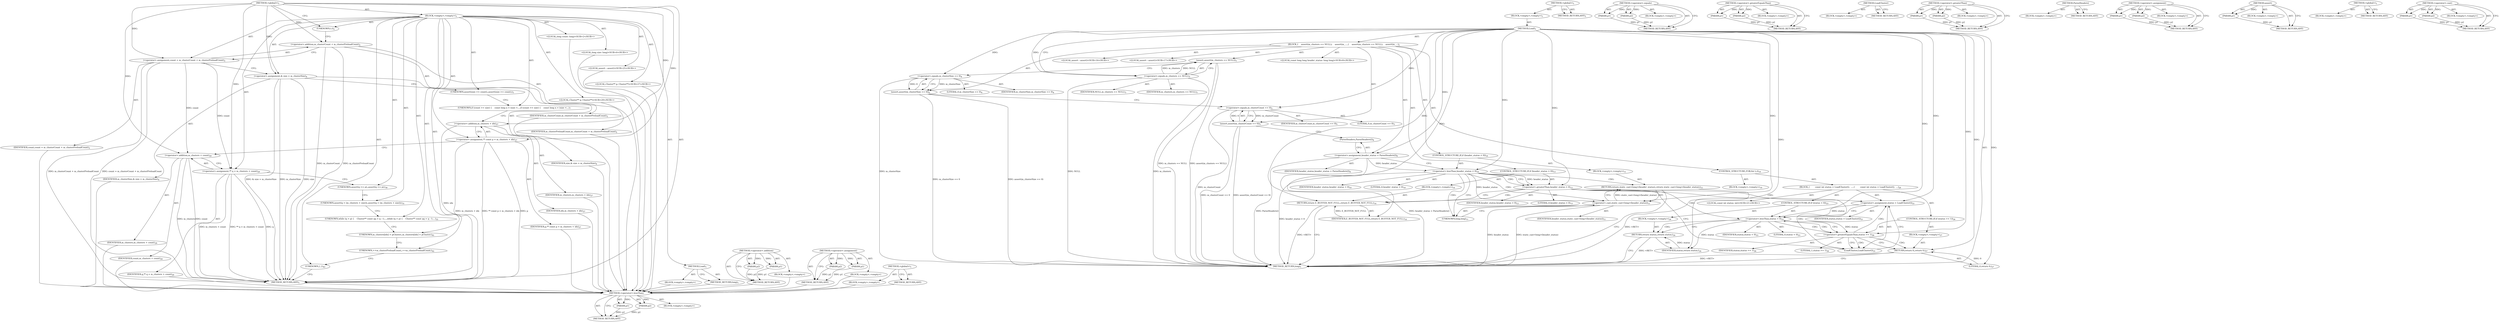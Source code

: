 digraph "&lt;global&gt;" {
vulnerable_105 [label=<(METHOD,&lt;operator&gt;.lessThan)>];
vulnerable_106 [label=<(PARAM,p1)>];
vulnerable_107 [label=<(PARAM,p2)>];
vulnerable_108 [label=<(BLOCK,&lt;empty&gt;,&lt;empty&gt;)>];
vulnerable_109 [label=<(METHOD_RETURN,ANY)>];
vulnerable_6 [label=<(METHOD,&lt;global&gt;)<SUB>1</SUB>>];
vulnerable_7 [label=<(BLOCK,&lt;empty&gt;,&lt;empty&gt;)<SUB>1</SUB>>];
vulnerable_8 [label=<(METHOD,Load)<SUB>1</SUB>>];
vulnerable_9 [label=<(BLOCK,{
    assert(m_clusters == NULL);
    assert(m_...,{
    assert(m_clusters == NULL);
    assert(m_...)<SUB>2</SUB>>];
vulnerable_10 [label=<(assert,assert(m_clusters == NULL))<SUB>3</SUB>>];
vulnerable_11 [label=<(&lt;operator&gt;.equals,m_clusters == NULL)<SUB>3</SUB>>];
vulnerable_12 [label=<(IDENTIFIER,m_clusters,m_clusters == NULL)<SUB>3</SUB>>];
vulnerable_13 [label=<(IDENTIFIER,NULL,m_clusters == NULL)<SUB>3</SUB>>];
vulnerable_14 [label=<(assert,assert(m_clusterSize == 0))<SUB>4</SUB>>];
vulnerable_15 [label=<(&lt;operator&gt;.equals,m_clusterSize == 0)<SUB>4</SUB>>];
vulnerable_16 [label=<(IDENTIFIER,m_clusterSize,m_clusterSize == 0)<SUB>4</SUB>>];
vulnerable_17 [label=<(LITERAL,0,m_clusterSize == 0)<SUB>4</SUB>>];
vulnerable_18 [label=<(assert,assert(m_clusterCount == 0))<SUB>5</SUB>>];
vulnerable_19 [label=<(&lt;operator&gt;.equals,m_clusterCount == 0)<SUB>5</SUB>>];
vulnerable_20 [label=<(IDENTIFIER,m_clusterCount,m_clusterCount == 0)<SUB>5</SUB>>];
vulnerable_21 [label=<(LITERAL,0,m_clusterCount == 0)<SUB>5</SUB>>];
vulnerable_22 [label="<(LOCAL,const long long header_status: long long)<SUB>8</SUB>>"];
vulnerable_23 [label=<(&lt;operator&gt;.assignment,header_status = ParseHeaders())<SUB>8</SUB>>];
vulnerable_24 [label=<(IDENTIFIER,header_status,header_status = ParseHeaders())<SUB>8</SUB>>];
vulnerable_25 [label=<(ParseHeaders,ParseHeaders())<SUB>8</SUB>>];
vulnerable_26 [label=<(CONTROL_STRUCTURE,IF,if (header_status &lt; 0))<SUB>10</SUB>>];
vulnerable_27 [label=<(&lt;operator&gt;.lessThan,header_status &lt; 0)<SUB>10</SUB>>];
vulnerable_28 [label=<(IDENTIFIER,header_status,header_status &lt; 0)<SUB>10</SUB>>];
vulnerable_29 [label=<(LITERAL,0,header_status &lt; 0)<SUB>10</SUB>>];
vulnerable_30 [label=<(BLOCK,&lt;empty&gt;,&lt;empty&gt;)<SUB>11</SUB>>];
vulnerable_31 [label=<(RETURN,return static_cast&lt;long&gt;(header_status);,return static_cast&lt;long&gt;(header_status);)<SUB>11</SUB>>];
vulnerable_32 [label=<(&lt;operator&gt;.cast,static_cast&lt;long&gt;(header_status))<SUB>11</SUB>>];
vulnerable_33 [label=<(UNKNOWN,long,long)<SUB>11</SUB>>];
vulnerable_34 [label=<(IDENTIFIER,header_status,static_cast&lt;long&gt;(header_status))<SUB>11</SUB>>];
vulnerable_35 [label=<(CONTROL_STRUCTURE,IF,if (header_status &gt; 0))<SUB>13</SUB>>];
vulnerable_36 [label=<(&lt;operator&gt;.greaterThan,header_status &gt; 0)<SUB>13</SUB>>];
vulnerable_37 [label=<(IDENTIFIER,header_status,header_status &gt; 0)<SUB>13</SUB>>];
vulnerable_38 [label=<(LITERAL,0,header_status &gt; 0)<SUB>13</SUB>>];
vulnerable_39 [label=<(BLOCK,&lt;empty&gt;,&lt;empty&gt;)<SUB>14</SUB>>];
vulnerable_40 [label=<(RETURN,return E_BUFFER_NOT_FULL;,return E_BUFFER_NOT_FULL;)<SUB>14</SUB>>];
vulnerable_41 [label=<(IDENTIFIER,E_BUFFER_NOT_FULL,return E_BUFFER_NOT_FULL;)<SUB>14</SUB>>];
vulnerable_42 [label="<(LOCAL,assert : assert)<SUB>16</SUB>>"];
vulnerable_43 [label="<(LOCAL,assert : assert)<SUB>17</SUB>>"];
vulnerable_44 [label=<(CONTROL_STRUCTURE,FOR,for (;;))<SUB>19</SUB>>];
vulnerable_45 [label=<(BLOCK,&lt;empty&gt;,&lt;empty&gt;)<SUB>19</SUB>>];
vulnerable_46 [label=<(BLOCK,{
        const int status = LoadCluster();
 
 ...,{
        const int status = LoadCluster();
 
 ...)<SUB>20</SUB>>];
vulnerable_47 [label="<(LOCAL,const int status: int)<SUB>21</SUB>>"];
vulnerable_48 [label=<(&lt;operator&gt;.assignment,status = LoadCluster())<SUB>21</SUB>>];
vulnerable_49 [label=<(IDENTIFIER,status,status = LoadCluster())<SUB>21</SUB>>];
vulnerable_50 [label=<(LoadCluster,LoadCluster())<SUB>21</SUB>>];
vulnerable_51 [label=<(CONTROL_STRUCTURE,IF,if (status &lt; 0))<SUB>23</SUB>>];
vulnerable_52 [label=<(&lt;operator&gt;.lessThan,status &lt; 0)<SUB>23</SUB>>];
vulnerable_53 [label=<(IDENTIFIER,status,status &lt; 0)<SUB>23</SUB>>];
vulnerable_54 [label=<(LITERAL,0,status &lt; 0)<SUB>23</SUB>>];
vulnerable_55 [label=<(BLOCK,&lt;empty&gt;,&lt;empty&gt;)<SUB>24</SUB>>];
vulnerable_56 [label=<(RETURN,return status;,return status;)<SUB>24</SUB>>];
vulnerable_57 [label=<(IDENTIFIER,status,return status;)<SUB>24</SUB>>];
vulnerable_58 [label=<(CONTROL_STRUCTURE,IF,if (status &gt;= 1))<SUB>26</SUB>>];
vulnerable_59 [label=<(&lt;operator&gt;.greaterEqualsThan,status &gt;= 1)<SUB>26</SUB>>];
vulnerable_60 [label=<(IDENTIFIER,status,status &gt;= 1)<SUB>26</SUB>>];
vulnerable_61 [label=<(LITERAL,1,status &gt;= 1)<SUB>26</SUB>>];
vulnerable_62 [label=<(BLOCK,&lt;empty&gt;,&lt;empty&gt;)<SUB>27</SUB>>];
vulnerable_63 [label=<(RETURN,return 0;,return 0;)<SUB>27</SUB>>];
vulnerable_64 [label=<(LITERAL,0,return 0;)<SUB>27</SUB>>];
vulnerable_65 [label=<(METHOD_RETURN,long)<SUB>1</SUB>>];
vulnerable_67 [label=<(METHOD_RETURN,ANY)<SUB>1</SUB>>];
vulnerable_92 [label=<(METHOD,&lt;operator&gt;.equals)>];
vulnerable_93 [label=<(PARAM,p1)>];
vulnerable_94 [label=<(PARAM,p2)>];
vulnerable_95 [label=<(BLOCK,&lt;empty&gt;,&lt;empty&gt;)>];
vulnerable_96 [label=<(METHOD_RETURN,ANY)>];
vulnerable_123 [label=<(METHOD,&lt;operator&gt;.greaterEqualsThan)>];
vulnerable_124 [label=<(PARAM,p1)>];
vulnerable_125 [label=<(PARAM,p2)>];
vulnerable_126 [label=<(BLOCK,&lt;empty&gt;,&lt;empty&gt;)>];
vulnerable_127 [label=<(METHOD_RETURN,ANY)>];
vulnerable_120 [label=<(METHOD,LoadCluster)>];
vulnerable_121 [label=<(BLOCK,&lt;empty&gt;,&lt;empty&gt;)>];
vulnerable_122 [label=<(METHOD_RETURN,ANY)>];
vulnerable_115 [label=<(METHOD,&lt;operator&gt;.greaterThan)>];
vulnerable_116 [label=<(PARAM,p1)>];
vulnerable_117 [label=<(PARAM,p2)>];
vulnerable_118 [label=<(BLOCK,&lt;empty&gt;,&lt;empty&gt;)>];
vulnerable_119 [label=<(METHOD_RETURN,ANY)>];
vulnerable_102 [label=<(METHOD,ParseHeaders)>];
vulnerable_103 [label=<(BLOCK,&lt;empty&gt;,&lt;empty&gt;)>];
vulnerable_104 [label=<(METHOD_RETURN,ANY)>];
vulnerable_97 [label=<(METHOD,&lt;operator&gt;.assignment)>];
vulnerable_98 [label=<(PARAM,p1)>];
vulnerable_99 [label=<(PARAM,p2)>];
vulnerable_100 [label=<(BLOCK,&lt;empty&gt;,&lt;empty&gt;)>];
vulnerable_101 [label=<(METHOD_RETURN,ANY)>];
vulnerable_88 [label=<(METHOD,assert)>];
vulnerable_89 [label=<(PARAM,p1)>];
vulnerable_90 [label=<(BLOCK,&lt;empty&gt;,&lt;empty&gt;)>];
vulnerable_91 [label=<(METHOD_RETURN,ANY)>];
vulnerable_82 [label=<(METHOD,&lt;global&gt;)<SUB>1</SUB>>];
vulnerable_83 [label=<(BLOCK,&lt;empty&gt;,&lt;empty&gt;)>];
vulnerable_84 [label=<(METHOD_RETURN,ANY)>];
vulnerable_110 [label=<(METHOD,&lt;operator&gt;.cast)>];
vulnerable_111 [label=<(PARAM,p1)>];
vulnerable_112 [label=<(PARAM,p2)>];
vulnerable_113 [label=<(BLOCK,&lt;empty&gt;,&lt;empty&gt;)>];
vulnerable_114 [label=<(METHOD_RETURN,ANY)>];
fixed_6 [label=<(METHOD,&lt;global&gt;)<SUB>1</SUB>>];
fixed_7 [label=<(BLOCK,&lt;empty&gt;,&lt;empty&gt;)<SUB>1</SUB>>];
fixed_8 [label=<(METHOD,Load)<SUB>1</SUB>>];
fixed_9 [label=<(BLOCK,&lt;empty&gt;,&lt;empty&gt;)>];
fixed_10 [label=<(METHOD_RETURN,long)<SUB>1</SUB>>];
fixed_12 [label=<(UNKNOWN,t,t)<SUB>2</SUB>>];
fixed_13 [label="<(LOCAL,long count: long)<SUB>2</SUB>>"];
fixed_14 [label=<(&lt;operator&gt;.assignment,count = m_clusterCount + m_clusterPreloadCount)<SUB>2</SUB>>];
fixed_15 [label=<(IDENTIFIER,count,count = m_clusterCount + m_clusterPreloadCount)<SUB>2</SUB>>];
fixed_16 [label=<(&lt;operator&gt;.addition,m_clusterCount + m_clusterPreloadCount)<SUB>2</SUB>>];
fixed_17 [label=<(IDENTIFIER,m_clusterCount,m_clusterCount + m_clusterPreloadCount)<SUB>2</SUB>>];
fixed_18 [label=<(IDENTIFIER,m_clusterPreloadCount,m_clusterCount + m_clusterPreloadCount)<SUB>2</SUB>>];
fixed_19 [label="<(LOCAL,long size: long)<SUB>4</SUB>>"];
fixed_20 [label=<(&lt;operator&gt;.assignment,&amp; size = m_clusterSize)<SUB>4</SUB>>];
fixed_21 [label=<(IDENTIFIER,size,&amp; size = m_clusterSize)<SUB>4</SUB>>];
fixed_22 [label=<(IDENTIFIER,m_clusterSize,&amp; size = m_clusterSize)<SUB>4</SUB>>];
fixed_23 [label=<(UNKNOWN,assert(size &gt;= count);,assert(size &gt;= count);)<SUB>5</SUB>>];
fixed_24 [label=<(UNKNOWN,if (count &gt;= size) {
    const long n = (size &lt;...,if (count &gt;= size) {
    const long n = (size &lt;...)<SUB>7</SUB>>];
fixed_25 [label="<(LOCAL,assert : assert)<SUB>25</SUB>>"];
fixed_26 [label="<(LOCAL,Cluster** p: Cluster**)<SUB>27</SUB>>"];
fixed_27 [label=<(&lt;operator&gt;.assignment,** const p = m_clusters + idx)<SUB>27</SUB>>];
fixed_28 [label=<(IDENTIFIER,p,** const p = m_clusters + idx)<SUB>27</SUB>>];
fixed_29 [label=<(&lt;operator&gt;.addition,m_clusters + idx)<SUB>27</SUB>>];
fixed_30 [label=<(IDENTIFIER,m_clusters,m_clusters + idx)<SUB>27</SUB>>];
fixed_31 [label=<(IDENTIFIER,idx,m_clusters + idx)<SUB>27</SUB>>];
fixed_32 [label="<(LOCAL,Cluster** q: Cluster**)<SUB>29</SUB>>"];
fixed_33 [label=<(&lt;operator&gt;.assignment,** q = m_clusters + count)<SUB>29</SUB>>];
fixed_34 [label=<(IDENTIFIER,q,** q = m_clusters + count)<SUB>29</SUB>>];
fixed_35 [label=<(&lt;operator&gt;.addition,m_clusters + count)<SUB>29</SUB>>];
fixed_36 [label=<(IDENTIFIER,m_clusters,m_clusters + count)<SUB>29</SUB>>];
fixed_37 [label=<(IDENTIFIER,count,m_clusters + count)<SUB>29</SUB>>];
fixed_38 [label=<(UNKNOWN,assert(q &gt;= p);,assert(q &gt;= p);)<SUB>30</SUB>>];
fixed_39 [label=<(UNKNOWN,assert(q &lt; (m_clusters + size));,assert(q &lt; (m_clusters + size));)<SUB>31</SUB>>];
fixed_40 [label=<(UNKNOWN,while (q &gt; p) {
    Cluster** const qq = q - 1;...,while (q &gt; p) {
    Cluster** const qq = q - 1;...)<SUB>33</SUB>>];
fixed_41 [label=<(UNKNOWN,m_clusters[idx] = pCluster;,m_clusters[idx] = pCluster;)<SUB>41</SUB>>];
fixed_42 [label=<(UNKNOWN,++m_clusterPreloadCount;,++m_clusterPreloadCount;)<SUB>42</SUB>>];
fixed_43 [label=<(UNKNOWN,},})<SUB>43</SUB>>];
fixed_44 [label=<(METHOD_RETURN,ANY)<SUB>1</SUB>>];
fixed_66 [label=<(METHOD,&lt;operator&gt;.addition)>];
fixed_67 [label=<(PARAM,p1)>];
fixed_68 [label=<(PARAM,p2)>];
fixed_69 [label=<(BLOCK,&lt;empty&gt;,&lt;empty&gt;)>];
fixed_70 [label=<(METHOD_RETURN,ANY)>];
fixed_61 [label=<(METHOD,&lt;operator&gt;.assignment)>];
fixed_62 [label=<(PARAM,p1)>];
fixed_63 [label=<(PARAM,p2)>];
fixed_64 [label=<(BLOCK,&lt;empty&gt;,&lt;empty&gt;)>];
fixed_65 [label=<(METHOD_RETURN,ANY)>];
fixed_55 [label=<(METHOD,&lt;global&gt;)<SUB>1</SUB>>];
fixed_56 [label=<(BLOCK,&lt;empty&gt;,&lt;empty&gt;)>];
fixed_57 [label=<(METHOD_RETURN,ANY)>];
vulnerable_105 -> vulnerable_106  [key=0, label="AST: "];
vulnerable_105 -> vulnerable_106  [key=1, label="DDG: "];
vulnerable_105 -> vulnerable_108  [key=0, label="AST: "];
vulnerable_105 -> vulnerable_107  [key=0, label="AST: "];
vulnerable_105 -> vulnerable_107  [key=1, label="DDG: "];
vulnerable_105 -> vulnerable_109  [key=0, label="AST: "];
vulnerable_105 -> vulnerable_109  [key=1, label="CFG: "];
vulnerable_106 -> vulnerable_109  [key=0, label="DDG: p1"];
vulnerable_107 -> vulnerable_109  [key=0, label="DDG: p2"];
vulnerable_6 -> vulnerable_7  [key=0, label="AST: "];
vulnerable_6 -> vulnerable_67  [key=0, label="AST: "];
vulnerable_6 -> vulnerable_67  [key=1, label="CFG: "];
vulnerable_7 -> vulnerable_8  [key=0, label="AST: "];
vulnerable_8 -> vulnerable_9  [key=0, label="AST: "];
vulnerable_8 -> vulnerable_65  [key=0, label="AST: "];
vulnerable_8 -> vulnerable_11  [key=0, label="CFG: "];
vulnerable_8 -> vulnerable_11  [key=1, label="DDG: "];
vulnerable_8 -> vulnerable_23  [key=0, label="DDG: "];
vulnerable_8 -> vulnerable_15  [key=0, label="DDG: "];
vulnerable_8 -> vulnerable_19  [key=0, label="DDG: "];
vulnerable_8 -> vulnerable_27  [key=0, label="DDG: "];
vulnerable_8 -> vulnerable_36  [key=0, label="DDG: "];
vulnerable_8 -> vulnerable_40  [key=0, label="DDG: "];
vulnerable_8 -> vulnerable_48  [key=0, label="DDG: "];
vulnerable_8 -> vulnerable_32  [key=0, label="DDG: "];
vulnerable_8 -> vulnerable_41  [key=0, label="DDG: "];
vulnerable_8 -> vulnerable_52  [key=0, label="DDG: "];
vulnerable_8 -> vulnerable_59  [key=0, label="DDG: "];
vulnerable_8 -> vulnerable_63  [key=0, label="DDG: "];
vulnerable_8 -> vulnerable_57  [key=0, label="DDG: "];
vulnerable_8 -> vulnerable_64  [key=0, label="DDG: "];
vulnerable_9 -> vulnerable_10  [key=0, label="AST: "];
vulnerable_9 -> vulnerable_14  [key=0, label="AST: "];
vulnerable_9 -> vulnerable_18  [key=0, label="AST: "];
vulnerable_9 -> vulnerable_22  [key=0, label="AST: "];
vulnerable_9 -> vulnerable_23  [key=0, label="AST: "];
vulnerable_9 -> vulnerable_26  [key=0, label="AST: "];
vulnerable_9 -> vulnerable_35  [key=0, label="AST: "];
vulnerable_9 -> vulnerable_42  [key=0, label="AST: "];
vulnerable_9 -> vulnerable_43  [key=0, label="AST: "];
vulnerable_9 -> vulnerable_44  [key=0, label="AST: "];
vulnerable_10 -> vulnerable_11  [key=0, label="AST: "];
vulnerable_10 -> vulnerable_15  [key=0, label="CFG: "];
vulnerable_10 -> vulnerable_65  [key=0, label="DDG: m_clusters == NULL"];
vulnerable_10 -> vulnerable_65  [key=1, label="DDG: assert(m_clusters == NULL)"];
vulnerable_11 -> vulnerable_12  [key=0, label="AST: "];
vulnerable_11 -> vulnerable_13  [key=0, label="AST: "];
vulnerable_11 -> vulnerable_10  [key=0, label="CFG: "];
vulnerable_11 -> vulnerable_10  [key=1, label="DDG: m_clusters"];
vulnerable_11 -> vulnerable_10  [key=2, label="DDG: NULL"];
vulnerable_11 -> vulnerable_65  [key=0, label="DDG: m_clusters"];
vulnerable_11 -> vulnerable_65  [key=1, label="DDG: NULL"];
vulnerable_14 -> vulnerable_15  [key=0, label="AST: "];
vulnerable_14 -> vulnerable_19  [key=0, label="CFG: "];
vulnerable_14 -> vulnerable_65  [key=0, label="DDG: m_clusterSize == 0"];
vulnerable_14 -> vulnerable_65  [key=1, label="DDG: assert(m_clusterSize == 0)"];
vulnerable_15 -> vulnerable_16  [key=0, label="AST: "];
vulnerable_15 -> vulnerable_17  [key=0, label="AST: "];
vulnerable_15 -> vulnerable_14  [key=0, label="CFG: "];
vulnerable_15 -> vulnerable_14  [key=1, label="DDG: m_clusterSize"];
vulnerable_15 -> vulnerable_14  [key=2, label="DDG: 0"];
vulnerable_15 -> vulnerable_65  [key=0, label="DDG: m_clusterSize"];
vulnerable_18 -> vulnerable_19  [key=0, label="AST: "];
vulnerable_18 -> vulnerable_25  [key=0, label="CFG: "];
vulnerable_18 -> vulnerable_65  [key=0, label="DDG: m_clusterCount == 0"];
vulnerable_18 -> vulnerable_65  [key=1, label="DDG: assert(m_clusterCount == 0)"];
vulnerable_19 -> vulnerable_20  [key=0, label="AST: "];
vulnerable_19 -> vulnerable_21  [key=0, label="AST: "];
vulnerable_19 -> vulnerable_18  [key=0, label="CFG: "];
vulnerable_19 -> vulnerable_18  [key=1, label="DDG: m_clusterCount"];
vulnerable_19 -> vulnerable_18  [key=2, label="DDG: 0"];
vulnerable_19 -> vulnerable_65  [key=0, label="DDG: m_clusterCount"];
vulnerable_23 -> vulnerable_24  [key=0, label="AST: "];
vulnerable_23 -> vulnerable_25  [key=0, label="AST: "];
vulnerable_23 -> vulnerable_27  [key=0, label="CFG: "];
vulnerable_23 -> vulnerable_27  [key=1, label="DDG: header_status"];
vulnerable_23 -> vulnerable_65  [key=0, label="DDG: ParseHeaders()"];
vulnerable_23 -> vulnerable_65  [key=1, label="DDG: header_status = ParseHeaders()"];
vulnerable_25 -> vulnerable_23  [key=0, label="CFG: "];
vulnerable_26 -> vulnerable_27  [key=0, label="AST: "];
vulnerable_26 -> vulnerable_30  [key=0, label="AST: "];
vulnerable_27 -> vulnerable_28  [key=0, label="AST: "];
vulnerable_27 -> vulnerable_29  [key=0, label="AST: "];
vulnerable_27 -> vulnerable_33  [key=0, label="CFG: "];
vulnerable_27 -> vulnerable_33  [key=1, label="CDG: "];
vulnerable_27 -> vulnerable_36  [key=0, label="CFG: "];
vulnerable_27 -> vulnerable_36  [key=1, label="DDG: header_status"];
vulnerable_27 -> vulnerable_36  [key=2, label="CDG: "];
vulnerable_27 -> vulnerable_65  [key=0, label="DDG: header_status &lt; 0"];
vulnerable_27 -> vulnerable_32  [key=0, label="DDG: header_status"];
vulnerable_27 -> vulnerable_32  [key=1, label="CDG: "];
vulnerable_27 -> vulnerable_31  [key=0, label="CDG: "];
vulnerable_30 -> vulnerable_31  [key=0, label="AST: "];
vulnerable_31 -> vulnerable_32  [key=0, label="AST: "];
vulnerable_31 -> vulnerable_65  [key=0, label="CFG: "];
vulnerable_31 -> vulnerable_65  [key=1, label="DDG: &lt;RET&gt;"];
vulnerable_32 -> vulnerable_33  [key=0, label="AST: "];
vulnerable_32 -> vulnerable_34  [key=0, label="AST: "];
vulnerable_32 -> vulnerable_31  [key=0, label="CFG: "];
vulnerable_32 -> vulnerable_31  [key=1, label="DDG: static_cast&lt;long&gt;(header_status)"];
vulnerable_32 -> vulnerable_65  [key=0, label="DDG: header_status"];
vulnerable_32 -> vulnerable_65  [key=1, label="DDG: static_cast&lt;long&gt;(header_status)"];
vulnerable_33 -> vulnerable_32  [key=0, label="CFG: "];
vulnerable_35 -> vulnerable_36  [key=0, label="AST: "];
vulnerable_35 -> vulnerable_39  [key=0, label="AST: "];
vulnerable_36 -> vulnerable_37  [key=0, label="AST: "];
vulnerable_36 -> vulnerable_38  [key=0, label="AST: "];
vulnerable_36 -> vulnerable_40  [key=0, label="CFG: "];
vulnerable_36 -> vulnerable_40  [key=1, label="CDG: "];
vulnerable_36 -> vulnerable_50  [key=0, label="CFG: "];
vulnerable_36 -> vulnerable_50  [key=1, label="CDG: "];
vulnerable_36 -> vulnerable_48  [key=0, label="CDG: "];
vulnerable_36 -> vulnerable_52  [key=0, label="CDG: "];
vulnerable_39 -> vulnerable_40  [key=0, label="AST: "];
vulnerable_40 -> vulnerable_41  [key=0, label="AST: "];
vulnerable_40 -> vulnerable_65  [key=0, label="CFG: "];
vulnerable_40 -> vulnerable_65  [key=1, label="DDG: &lt;RET&gt;"];
vulnerable_41 -> vulnerable_40  [key=0, label="DDG: E_BUFFER_NOT_FULL"];
vulnerable_44 -> vulnerable_45  [key=0, label="AST: "];
vulnerable_44 -> vulnerable_46  [key=0, label="AST: "];
vulnerable_46 -> vulnerable_47  [key=0, label="AST: "];
vulnerable_46 -> vulnerable_48  [key=0, label="AST: "];
vulnerable_46 -> vulnerable_51  [key=0, label="AST: "];
vulnerable_46 -> vulnerable_58  [key=0, label="AST: "];
vulnerable_48 -> vulnerable_49  [key=0, label="AST: "];
vulnerable_48 -> vulnerable_50  [key=0, label="AST: "];
vulnerable_48 -> vulnerable_52  [key=0, label="CFG: "];
vulnerable_48 -> vulnerable_52  [key=1, label="DDG: status"];
vulnerable_50 -> vulnerable_48  [key=0, label="CFG: "];
vulnerable_51 -> vulnerable_52  [key=0, label="AST: "];
vulnerable_51 -> vulnerable_55  [key=0, label="AST: "];
vulnerable_52 -> vulnerable_53  [key=0, label="AST: "];
vulnerable_52 -> vulnerable_54  [key=0, label="AST: "];
vulnerable_52 -> vulnerable_56  [key=0, label="CFG: "];
vulnerable_52 -> vulnerable_56  [key=1, label="CDG: "];
vulnerable_52 -> vulnerable_59  [key=0, label="CFG: "];
vulnerable_52 -> vulnerable_59  [key=1, label="DDG: status"];
vulnerable_52 -> vulnerable_59  [key=2, label="CDG: "];
vulnerable_52 -> vulnerable_57  [key=0, label="DDG: status"];
vulnerable_55 -> vulnerable_56  [key=0, label="AST: "];
vulnerable_56 -> vulnerable_57  [key=0, label="AST: "];
vulnerable_56 -> vulnerable_65  [key=0, label="CFG: "];
vulnerable_56 -> vulnerable_65  [key=1, label="DDG: &lt;RET&gt;"];
vulnerable_57 -> vulnerable_56  [key=0, label="DDG: status"];
vulnerable_58 -> vulnerable_59  [key=0, label="AST: "];
vulnerable_58 -> vulnerable_62  [key=0, label="AST: "];
vulnerable_59 -> vulnerable_60  [key=0, label="AST: "];
vulnerable_59 -> vulnerable_61  [key=0, label="AST: "];
vulnerable_59 -> vulnerable_50  [key=0, label="CFG: "];
vulnerable_59 -> vulnerable_50  [key=1, label="CDG: "];
vulnerable_59 -> vulnerable_63  [key=0, label="CFG: "];
vulnerable_59 -> vulnerable_63  [key=1, label="CDG: "];
vulnerable_59 -> vulnerable_48  [key=0, label="CDG: "];
vulnerable_59 -> vulnerable_52  [key=0, label="CDG: "];
vulnerable_62 -> vulnerable_63  [key=0, label="AST: "];
vulnerable_63 -> vulnerable_64  [key=0, label="AST: "];
vulnerable_63 -> vulnerable_65  [key=0, label="CFG: "];
vulnerable_63 -> vulnerable_65  [key=1, label="DDG: &lt;RET&gt;"];
vulnerable_64 -> vulnerable_63  [key=0, label="DDG: 0"];
vulnerable_92 -> vulnerable_93  [key=0, label="AST: "];
vulnerable_92 -> vulnerable_93  [key=1, label="DDG: "];
vulnerable_92 -> vulnerable_95  [key=0, label="AST: "];
vulnerable_92 -> vulnerable_94  [key=0, label="AST: "];
vulnerable_92 -> vulnerable_94  [key=1, label="DDG: "];
vulnerable_92 -> vulnerable_96  [key=0, label="AST: "];
vulnerable_92 -> vulnerable_96  [key=1, label="CFG: "];
vulnerable_93 -> vulnerable_96  [key=0, label="DDG: p1"];
vulnerable_94 -> vulnerable_96  [key=0, label="DDG: p2"];
vulnerable_123 -> vulnerable_124  [key=0, label="AST: "];
vulnerable_123 -> vulnerable_124  [key=1, label="DDG: "];
vulnerable_123 -> vulnerable_126  [key=0, label="AST: "];
vulnerable_123 -> vulnerable_125  [key=0, label="AST: "];
vulnerable_123 -> vulnerable_125  [key=1, label="DDG: "];
vulnerable_123 -> vulnerable_127  [key=0, label="AST: "];
vulnerable_123 -> vulnerable_127  [key=1, label="CFG: "];
vulnerable_124 -> vulnerable_127  [key=0, label="DDG: p1"];
vulnerable_125 -> vulnerable_127  [key=0, label="DDG: p2"];
vulnerable_120 -> vulnerable_121  [key=0, label="AST: "];
vulnerable_120 -> vulnerable_122  [key=0, label="AST: "];
vulnerable_120 -> vulnerable_122  [key=1, label="CFG: "];
vulnerable_115 -> vulnerable_116  [key=0, label="AST: "];
vulnerable_115 -> vulnerable_116  [key=1, label="DDG: "];
vulnerable_115 -> vulnerable_118  [key=0, label="AST: "];
vulnerable_115 -> vulnerable_117  [key=0, label="AST: "];
vulnerable_115 -> vulnerable_117  [key=1, label="DDG: "];
vulnerable_115 -> vulnerable_119  [key=0, label="AST: "];
vulnerable_115 -> vulnerable_119  [key=1, label="CFG: "];
vulnerable_116 -> vulnerable_119  [key=0, label="DDG: p1"];
vulnerable_117 -> vulnerable_119  [key=0, label="DDG: p2"];
vulnerable_102 -> vulnerable_103  [key=0, label="AST: "];
vulnerable_102 -> vulnerable_104  [key=0, label="AST: "];
vulnerable_102 -> vulnerable_104  [key=1, label="CFG: "];
vulnerable_97 -> vulnerable_98  [key=0, label="AST: "];
vulnerable_97 -> vulnerable_98  [key=1, label="DDG: "];
vulnerable_97 -> vulnerable_100  [key=0, label="AST: "];
vulnerable_97 -> vulnerable_99  [key=0, label="AST: "];
vulnerable_97 -> vulnerable_99  [key=1, label="DDG: "];
vulnerable_97 -> vulnerable_101  [key=0, label="AST: "];
vulnerable_97 -> vulnerable_101  [key=1, label="CFG: "];
vulnerable_98 -> vulnerable_101  [key=0, label="DDG: p1"];
vulnerable_99 -> vulnerable_101  [key=0, label="DDG: p2"];
vulnerable_88 -> vulnerable_89  [key=0, label="AST: "];
vulnerable_88 -> vulnerable_89  [key=1, label="DDG: "];
vulnerable_88 -> vulnerable_90  [key=0, label="AST: "];
vulnerable_88 -> vulnerable_91  [key=0, label="AST: "];
vulnerable_88 -> vulnerable_91  [key=1, label="CFG: "];
vulnerable_89 -> vulnerable_91  [key=0, label="DDG: p1"];
vulnerable_82 -> vulnerable_83  [key=0, label="AST: "];
vulnerable_82 -> vulnerable_84  [key=0, label="AST: "];
vulnerable_82 -> vulnerable_84  [key=1, label="CFG: "];
vulnerable_110 -> vulnerable_111  [key=0, label="AST: "];
vulnerable_110 -> vulnerable_111  [key=1, label="DDG: "];
vulnerable_110 -> vulnerable_113  [key=0, label="AST: "];
vulnerable_110 -> vulnerable_112  [key=0, label="AST: "];
vulnerable_110 -> vulnerable_112  [key=1, label="DDG: "];
vulnerable_110 -> vulnerable_114  [key=0, label="AST: "];
vulnerable_110 -> vulnerable_114  [key=1, label="CFG: "];
vulnerable_111 -> vulnerable_114  [key=0, label="DDG: p1"];
vulnerable_112 -> vulnerable_114  [key=0, label="DDG: p2"];
fixed_6 -> fixed_7  [key=0, label="AST: "];
fixed_6 -> fixed_44  [key=0, label="AST: "];
fixed_6 -> fixed_12  [key=0, label="CFG: "];
fixed_6 -> fixed_14  [key=0, label="DDG: "];
fixed_6 -> fixed_20  [key=0, label="DDG: "];
fixed_6 -> fixed_27  [key=0, label="DDG: "];
fixed_6 -> fixed_33  [key=0, label="DDG: "];
fixed_6 -> fixed_16  [key=0, label="DDG: "];
fixed_6 -> fixed_29  [key=0, label="DDG: "];
fixed_6 -> fixed_35  [key=0, label="DDG: "];
fixed_7 -> fixed_8  [key=0, label="AST: "];
fixed_7 -> fixed_12  [key=0, label="AST: "];
fixed_7 -> fixed_13  [key=0, label="AST: "];
fixed_7 -> fixed_14  [key=0, label="AST: "];
fixed_7 -> fixed_19  [key=0, label="AST: "];
fixed_7 -> fixed_20  [key=0, label="AST: "];
fixed_7 -> fixed_23  [key=0, label="AST: "];
fixed_7 -> fixed_24  [key=0, label="AST: "];
fixed_7 -> fixed_25  [key=0, label="AST: "];
fixed_7 -> fixed_26  [key=0, label="AST: "];
fixed_7 -> fixed_27  [key=0, label="AST: "];
fixed_7 -> fixed_32  [key=0, label="AST: "];
fixed_7 -> fixed_33  [key=0, label="AST: "];
fixed_7 -> fixed_38  [key=0, label="AST: "];
fixed_7 -> fixed_39  [key=0, label="AST: "];
fixed_7 -> fixed_40  [key=0, label="AST: "];
fixed_7 -> fixed_41  [key=0, label="AST: "];
fixed_7 -> fixed_42  [key=0, label="AST: "];
fixed_7 -> fixed_43  [key=0, label="AST: "];
fixed_8 -> fixed_9  [key=0, label="AST: "];
fixed_8 -> fixed_10  [key=0, label="AST: "];
fixed_8 -> fixed_10  [key=1, label="CFG: "];
fixed_9 -> vulnerable_105  [key=0];
fixed_10 -> vulnerable_105  [key=0];
fixed_12 -> fixed_16  [key=0, label="CFG: "];
fixed_13 -> vulnerable_105  [key=0];
fixed_14 -> fixed_15  [key=0, label="AST: "];
fixed_14 -> fixed_16  [key=0, label="AST: "];
fixed_14 -> fixed_20  [key=0, label="CFG: "];
fixed_14 -> fixed_44  [key=0, label="DDG: m_clusterCount + m_clusterPreloadCount"];
fixed_14 -> fixed_44  [key=1, label="DDG: count = m_clusterCount + m_clusterPreloadCount"];
fixed_14 -> fixed_33  [key=0, label="DDG: count"];
fixed_14 -> fixed_35  [key=0, label="DDG: count"];
fixed_15 -> vulnerable_105  [key=0];
fixed_16 -> fixed_17  [key=0, label="AST: "];
fixed_16 -> fixed_18  [key=0, label="AST: "];
fixed_16 -> fixed_14  [key=0, label="CFG: "];
fixed_16 -> fixed_44  [key=0, label="DDG: m_clusterCount"];
fixed_16 -> fixed_44  [key=1, label="DDG: m_clusterPreloadCount"];
fixed_17 -> vulnerable_105  [key=0];
fixed_18 -> vulnerable_105  [key=0];
fixed_19 -> vulnerable_105  [key=0];
fixed_20 -> fixed_21  [key=0, label="AST: "];
fixed_20 -> fixed_22  [key=0, label="AST: "];
fixed_20 -> fixed_23  [key=0, label="CFG: "];
fixed_20 -> fixed_44  [key=0, label="DDG: size"];
fixed_20 -> fixed_44  [key=1, label="DDG: &amp; size = m_clusterSize"];
fixed_20 -> fixed_44  [key=2, label="DDG: m_clusterSize"];
fixed_21 -> vulnerable_105  [key=0];
fixed_22 -> vulnerable_105  [key=0];
fixed_23 -> fixed_24  [key=0, label="CFG: "];
fixed_24 -> fixed_29  [key=0, label="CFG: "];
fixed_25 -> vulnerable_105  [key=0];
fixed_26 -> vulnerable_105  [key=0];
fixed_27 -> fixed_28  [key=0, label="AST: "];
fixed_27 -> fixed_29  [key=0, label="AST: "];
fixed_27 -> fixed_35  [key=0, label="CFG: "];
fixed_27 -> fixed_44  [key=0, label="DDG: p"];
fixed_27 -> fixed_44  [key=1, label="DDG: m_clusters + idx"];
fixed_27 -> fixed_44  [key=2, label="DDG: ** const p = m_clusters + idx"];
fixed_28 -> vulnerable_105  [key=0];
fixed_29 -> fixed_30  [key=0, label="AST: "];
fixed_29 -> fixed_31  [key=0, label="AST: "];
fixed_29 -> fixed_27  [key=0, label="CFG: "];
fixed_29 -> fixed_44  [key=0, label="DDG: idx"];
fixed_30 -> vulnerable_105  [key=0];
fixed_31 -> vulnerable_105  [key=0];
fixed_32 -> vulnerable_105  [key=0];
fixed_33 -> fixed_34  [key=0, label="AST: "];
fixed_33 -> fixed_35  [key=0, label="AST: "];
fixed_33 -> fixed_38  [key=0, label="CFG: "];
fixed_33 -> fixed_44  [key=0, label="DDG: q"];
fixed_33 -> fixed_44  [key=1, label="DDG: m_clusters + count"];
fixed_33 -> fixed_44  [key=2, label="DDG: ** q = m_clusters + count"];
fixed_34 -> vulnerable_105  [key=0];
fixed_35 -> fixed_36  [key=0, label="AST: "];
fixed_35 -> fixed_37  [key=0, label="AST: "];
fixed_35 -> fixed_33  [key=0, label="CFG: "];
fixed_35 -> fixed_44  [key=0, label="DDG: m_clusters"];
fixed_35 -> fixed_44  [key=1, label="DDG: count"];
fixed_36 -> vulnerable_105  [key=0];
fixed_37 -> vulnerable_105  [key=0];
fixed_38 -> fixed_39  [key=0, label="CFG: "];
fixed_39 -> fixed_40  [key=0, label="CFG: "];
fixed_40 -> fixed_41  [key=0, label="CFG: "];
fixed_41 -> fixed_42  [key=0, label="CFG: "];
fixed_42 -> fixed_43  [key=0, label="CFG: "];
fixed_43 -> fixed_44  [key=0, label="CFG: "];
fixed_44 -> vulnerable_105  [key=0];
fixed_66 -> fixed_67  [key=0, label="AST: "];
fixed_66 -> fixed_67  [key=1, label="DDG: "];
fixed_66 -> fixed_69  [key=0, label="AST: "];
fixed_66 -> fixed_68  [key=0, label="AST: "];
fixed_66 -> fixed_68  [key=1, label="DDG: "];
fixed_66 -> fixed_70  [key=0, label="AST: "];
fixed_66 -> fixed_70  [key=1, label="CFG: "];
fixed_67 -> fixed_70  [key=0, label="DDG: p1"];
fixed_68 -> fixed_70  [key=0, label="DDG: p2"];
fixed_69 -> vulnerable_105  [key=0];
fixed_70 -> vulnerable_105  [key=0];
fixed_61 -> fixed_62  [key=0, label="AST: "];
fixed_61 -> fixed_62  [key=1, label="DDG: "];
fixed_61 -> fixed_64  [key=0, label="AST: "];
fixed_61 -> fixed_63  [key=0, label="AST: "];
fixed_61 -> fixed_63  [key=1, label="DDG: "];
fixed_61 -> fixed_65  [key=0, label="AST: "];
fixed_61 -> fixed_65  [key=1, label="CFG: "];
fixed_62 -> fixed_65  [key=0, label="DDG: p1"];
fixed_63 -> fixed_65  [key=0, label="DDG: p2"];
fixed_64 -> vulnerable_105  [key=0];
fixed_65 -> vulnerable_105  [key=0];
fixed_55 -> fixed_56  [key=0, label="AST: "];
fixed_55 -> fixed_57  [key=0, label="AST: "];
fixed_55 -> fixed_57  [key=1, label="CFG: "];
fixed_56 -> vulnerable_105  [key=0];
fixed_57 -> vulnerable_105  [key=0];
}
